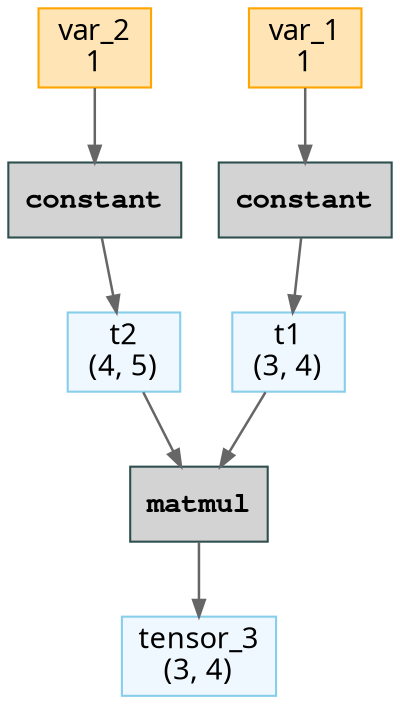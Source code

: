 // Computational Graph
digraph {
	rankdir=TB
	node [shape=record]
	132174165772704 [label="t1
(3, 4)" color=skyblue fillcolor=aliceblue fontname="Sans-Serif" labeljust=l shape=box style=filled]
	132174165781008 [label=constant color=darkslategray fillcolor=lightgray fontname="Courier Bold" labeljust=l shape=box style=filled]
	132174165780768 [label="var_1
1" color=orange fillcolor=moccasin fontname="Sans-Serif" labeljust=l shape=box style=filled]
	132174166260224 [label="t2
(4, 5)" color=skyblue fillcolor=aliceblue fontname="Sans-Serif" labeljust=l shape=box style=filled]
	132174166260080 [label=constant color=darkslategray fillcolor=lightgray fontname="Courier Bold" labeljust=l shape=box style=filled]
	132174166260176 [label="var_2
1" color=orange fillcolor=moccasin fontname="Sans-Serif" labeljust=l shape=box style=filled]
	132174166260512 [label=matmul color=darkslategray fillcolor=lightgray fontname="Courier Bold" labeljust=l shape=box style=filled]
	132174166260608 [label="tensor_3
(3, 4)" color=skyblue fillcolor=aliceblue fontname="Sans-Serif" labeljust=l shape=box style=filled]
	132174165781008 -> 132174165772704 [arrowsize=0.8 color=gray40 penwidth=1.2]
	132174165780768 -> 132174165781008 [arrowsize=0.8 color=gray40 penwidth=1.2]
	132174166260080 -> 132174166260224 [arrowsize=0.8 color=gray40 penwidth=1.2]
	132174166260176 -> 132174166260080 [arrowsize=0.8 color=gray40 penwidth=1.2]
	132174165772704 -> 132174166260512 [arrowsize=0.8 color=gray40 penwidth=1.2]
	132174166260224 -> 132174166260512 [arrowsize=0.8 color=gray40 penwidth=1.2]
	132174166260512 -> 132174166260608 [arrowsize=0.8 color=gray40 penwidth=1.2]
}
